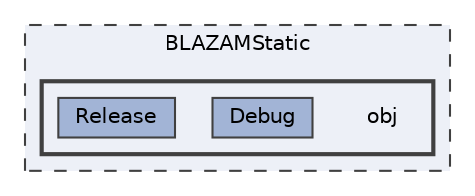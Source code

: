 digraph "BLAZAMStatic/obj"
{
 // LATEX_PDF_SIZE
  bgcolor="transparent";
  edge [fontname=Helvetica,fontsize=10,labelfontname=Helvetica,labelfontsize=10];
  node [fontname=Helvetica,fontsize=10,shape=box,height=0.2,width=0.4];
  compound=true
  subgraph clusterdir_6afd2e4da87abb7e8682002e34b8c444 {
    graph [ bgcolor="#edf0f7", pencolor="grey25", label="BLAZAMStatic", fontname=Helvetica,fontsize=10 style="filled,dashed", URL="dir_6afd2e4da87abb7e8682002e34b8c444.html",tooltip=""]
  subgraph clusterdir_7402ade01eb94388b7a847ebfaa7db6d {
    graph [ bgcolor="#edf0f7", pencolor="grey25", label="", fontname=Helvetica,fontsize=10 style="filled,bold", URL="dir_7402ade01eb94388b7a847ebfaa7db6d.html",tooltip=""]
    dir_7402ade01eb94388b7a847ebfaa7db6d [shape=plaintext, label="obj"];
  dir_2b541bb3bede5e2241da2a13afee4c2d [label="Debug", fillcolor="#a2b4d6", color="grey25", style="filled", URL="dir_2b541bb3bede5e2241da2a13afee4c2d.html",tooltip=""];
  dir_ab4ffe432d7b323ea0781e62409e6d3f [label="Release", fillcolor="#a2b4d6", color="grey25", style="filled", URL="dir_ab4ffe432d7b323ea0781e62409e6d3f.html",tooltip=""];
  }
  }
}
